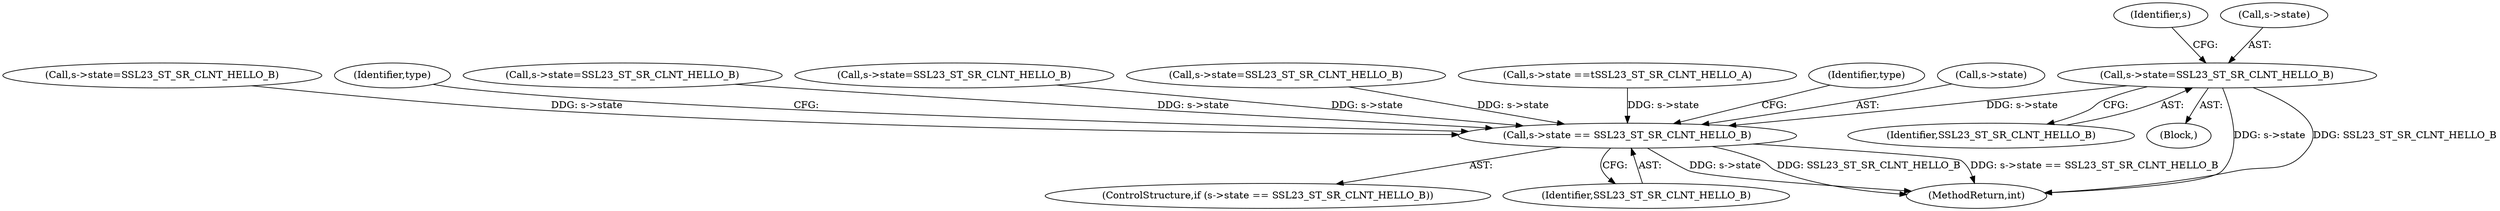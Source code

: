 digraph "0_openssl_392fa7a952e97d82eac6958c81ed1e256e6b8ca5@pointer" {
"1000411" [label="(Call,s->state=SSL23_ST_SR_CLNT_HELLO_B)"];
"1000737" [label="(Call,s->state == SSL23_ST_SR_CLNT_HELLO_B)"];
"1000691" [label="(Identifier,s)"];
"1000317" [label="(Call,s->state=SSL23_ST_SR_CLNT_HELLO_B)"];
"1000415" [label="(Identifier,SSL23_ST_SR_CLNT_HELLO_B)"];
"1000744" [label="(Identifier,type)"];
"1000411" [label="(Call,s->state=SSL23_ST_SR_CLNT_HELLO_B)"];
"1000405" [label="(Block,)"];
"1000736" [label="(ControlStructure,if (s->state == SSL23_ST_SR_CLNT_HELLO_B))"];
"1000380" [label="(Call,s->state=SSL23_ST_SR_CLNT_HELLO_B)"];
"1000741" [label="(Identifier,SSL23_ST_SR_CLNT_HELLO_B)"];
"1001275" [label="(MethodReturn,int)"];
"1000361" [label="(Call,s->state=SSL23_ST_SR_CLNT_HELLO_B)"];
"1000342" [label="(Call,s->state=SSL23_ST_SR_CLNT_HELLO_B)"];
"1000737" [label="(Call,s->state == SSL23_ST_SR_CLNT_HELLO_B)"];
"1000177" [label="(Call,s->state ==\tSSL23_ST_SR_CLNT_HELLO_A)"];
"1001080" [label="(Identifier,type)"];
"1000412" [label="(Call,s->state)"];
"1000738" [label="(Call,s->state)"];
"1000411" -> "1000405"  [label="AST: "];
"1000411" -> "1000415"  [label="CFG: "];
"1000412" -> "1000411"  [label="AST: "];
"1000415" -> "1000411"  [label="AST: "];
"1000691" -> "1000411"  [label="CFG: "];
"1000411" -> "1001275"  [label="DDG: s->state"];
"1000411" -> "1001275"  [label="DDG: SSL23_ST_SR_CLNT_HELLO_B"];
"1000411" -> "1000737"  [label="DDG: s->state"];
"1000737" -> "1000736"  [label="AST: "];
"1000737" -> "1000741"  [label="CFG: "];
"1000738" -> "1000737"  [label="AST: "];
"1000741" -> "1000737"  [label="AST: "];
"1000744" -> "1000737"  [label="CFG: "];
"1001080" -> "1000737"  [label="CFG: "];
"1000737" -> "1001275"  [label="DDG: s->state"];
"1000737" -> "1001275"  [label="DDG: SSL23_ST_SR_CLNT_HELLO_B"];
"1000737" -> "1001275"  [label="DDG: s->state == SSL23_ST_SR_CLNT_HELLO_B"];
"1000177" -> "1000737"  [label="DDG: s->state"];
"1000361" -> "1000737"  [label="DDG: s->state"];
"1000380" -> "1000737"  [label="DDG: s->state"];
"1000342" -> "1000737"  [label="DDG: s->state"];
"1000317" -> "1000737"  [label="DDG: s->state"];
}
